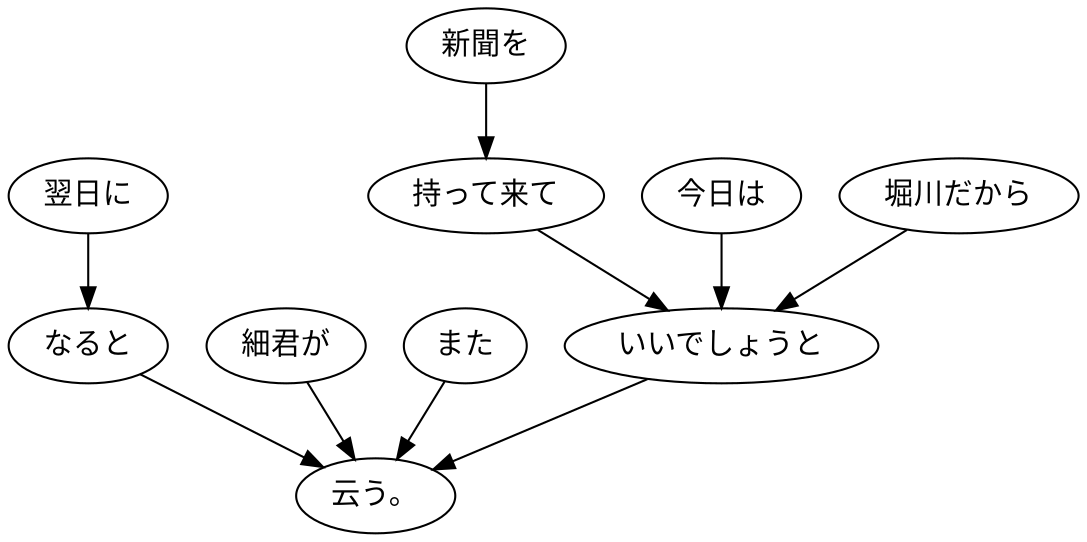 digraph graph1163 {
	node0 [label="翌日に"];
	node1 [label="なると"];
	node2 [label="細君が"];
	node3 [label="また"];
	node4 [label="新聞を"];
	node5 [label="持って来て"];
	node6 [label="今日は"];
	node7 [label="堀川だから"];
	node8 [label="いいでしょうと"];
	node9 [label="云う。"];
	node0 -> node1;
	node1 -> node9;
	node2 -> node9;
	node3 -> node9;
	node4 -> node5;
	node5 -> node8;
	node6 -> node8;
	node7 -> node8;
	node8 -> node9;
}

